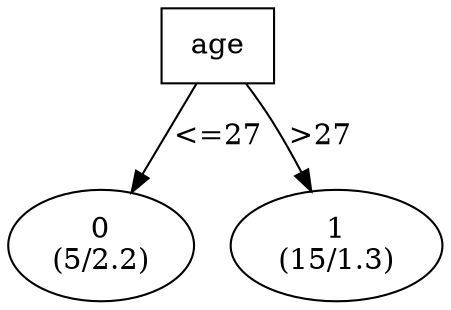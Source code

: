 digraph YaDT {
n0 [ shape=box, label="age\n"]
n0 -> n1 [label="<=27"]
n1 [ shape=ellipse, label="0\n(5/2.2)"]
n0 -> n2 [label=">27"]
n2 [ shape=ellipse, label="1\n(15/1.3)"]
}
